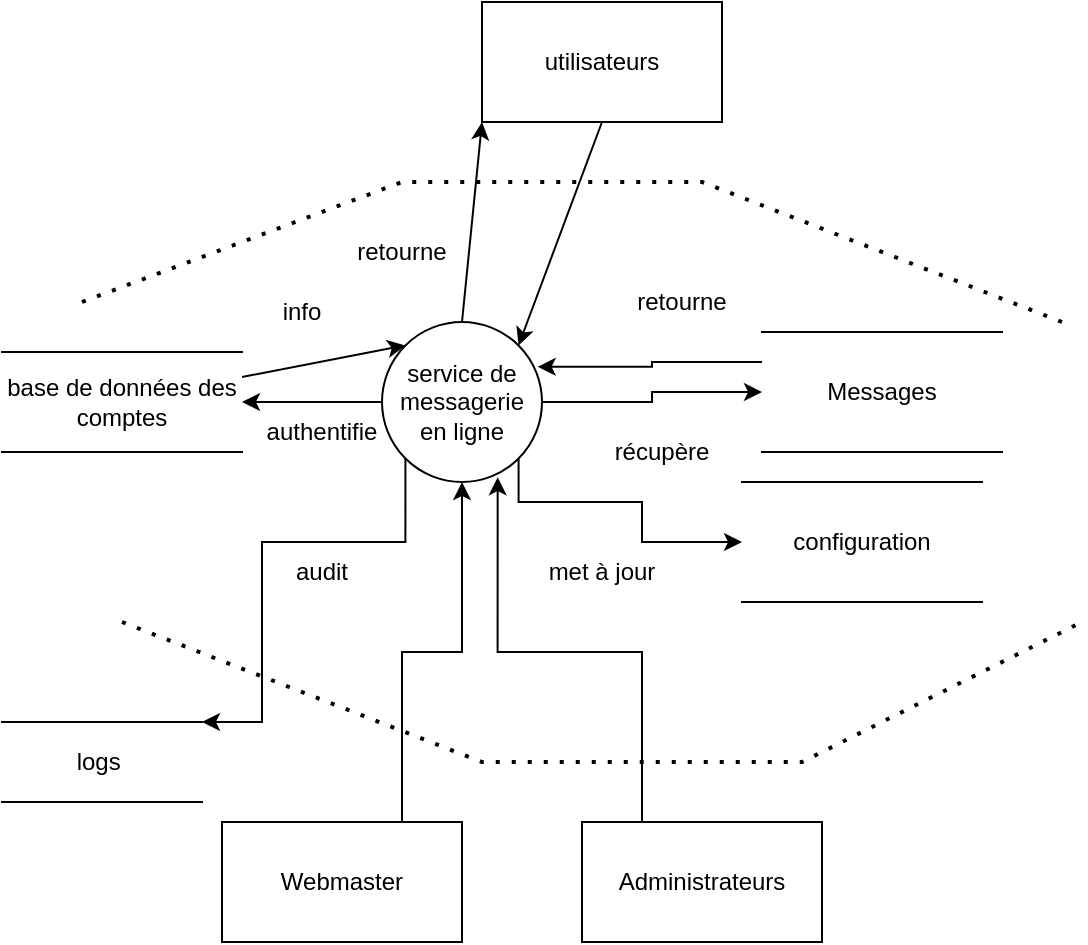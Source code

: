 <mxfile version="16.2.4" type="device"><diagram id="TX13EJa3MRHb1IzmGVI4" name="Page-1"><mxGraphModel dx="686" dy="610" grid="1" gridSize="10" guides="1" tooltips="1" connect="1" arrows="1" fold="1" page="1" pageScale="1" pageWidth="827" pageHeight="1169" math="0" shadow="0"><root><mxCell id="0"/><mxCell id="1" parent="0"/><mxCell id="kRhU3B6iSyct-J8EvH6z-11" style="edgeStyle=orthogonalEdgeStyle;rounded=0;orthogonalLoop=1;jettySize=auto;html=1;exitX=0;exitY=0.5;exitDx=0;exitDy=0;entryX=1;entryY=0.5;entryDx=0;entryDy=0;" edge="1" parent="1" source="kRhU3B6iSyct-J8EvH6z-1" target="kRhU3B6iSyct-J8EvH6z-8"><mxGeometry relative="1" as="geometry"/></mxCell><mxCell id="kRhU3B6iSyct-J8EvH6z-15" style="edgeStyle=orthogonalEdgeStyle;rounded=0;orthogonalLoop=1;jettySize=auto;html=1;exitX=0;exitY=1;exitDx=0;exitDy=0;entryX=1;entryY=0;entryDx=0;entryDy=0;fillColor=#FF0000;" edge="1" parent="1" source="kRhU3B6iSyct-J8EvH6z-1" target="kRhU3B6iSyct-J8EvH6z-14"><mxGeometry relative="1" as="geometry"><Array as="points"><mxPoint x="212" y="280"/><mxPoint x="140" y="280"/><mxPoint x="140" y="370"/></Array></mxGeometry></mxCell><mxCell id="kRhU3B6iSyct-J8EvH6z-19" style="edgeStyle=orthogonalEdgeStyle;rounded=0;orthogonalLoop=1;jettySize=auto;html=1;exitX=1;exitY=0.5;exitDx=0;exitDy=0;entryX=0;entryY=0.5;entryDx=0;entryDy=0;strokeColor=#000000;fillColor=#FF0000;" edge="1" parent="1" source="kRhU3B6iSyct-J8EvH6z-1" target="kRhU3B6iSyct-J8EvH6z-17"><mxGeometry relative="1" as="geometry"/></mxCell><mxCell id="kRhU3B6iSyct-J8EvH6z-24" style="edgeStyle=orthogonalEdgeStyle;rounded=0;orthogonalLoop=1;jettySize=auto;html=1;exitX=1;exitY=1;exitDx=0;exitDy=0;entryX=0;entryY=0.5;entryDx=0;entryDy=0;strokeColor=#000000;fillColor=#FF0000;" edge="1" parent="1" source="kRhU3B6iSyct-J8EvH6z-1" target="kRhU3B6iSyct-J8EvH6z-23"><mxGeometry relative="1" as="geometry"><Array as="points"><mxPoint x="268" y="260"/><mxPoint x="330" y="260"/><mxPoint x="330" y="280"/></Array></mxGeometry></mxCell><mxCell id="kRhU3B6iSyct-J8EvH6z-1" value="service de messagerie en ligne" style="ellipse;whiteSpace=wrap;html=1;aspect=fixed;" vertex="1" parent="1"><mxGeometry x="200" y="170" width="80" height="80" as="geometry"/></mxCell><mxCell id="kRhU3B6iSyct-J8EvH6z-2" value="utilisateurs" style="rounded=0;whiteSpace=wrap;html=1;" vertex="1" parent="1"><mxGeometry x="250" y="10" width="120" height="60" as="geometry"/></mxCell><mxCell id="kRhU3B6iSyct-J8EvH6z-3" value="" style="endArrow=classic;html=1;rounded=0;entryX=0;entryY=1;entryDx=0;entryDy=0;exitX=0.5;exitY=0;exitDx=0;exitDy=0;" edge="1" parent="1" source="kRhU3B6iSyct-J8EvH6z-1" target="kRhU3B6iSyct-J8EvH6z-2"><mxGeometry width="50" height="50" relative="1" as="geometry"><mxPoint x="200" y="170" as="sourcePoint"/><mxPoint x="240" y="110" as="targetPoint"/></mxGeometry></mxCell><mxCell id="kRhU3B6iSyct-J8EvH6z-4" value="" style="endArrow=classic;html=1;rounded=0;exitX=0.5;exitY=1;exitDx=0;exitDy=0;entryX=1;entryY=0;entryDx=0;entryDy=0;" edge="1" parent="1" source="kRhU3B6iSyct-J8EvH6z-2" target="kRhU3B6iSyct-J8EvH6z-1"><mxGeometry width="50" height="50" relative="1" as="geometry"><mxPoint x="180" y="190" as="sourcePoint"/><mxPoint x="230" y="140" as="targetPoint"/></mxGeometry></mxCell><mxCell id="kRhU3B6iSyct-J8EvH6z-5" value="" style="endArrow=none;dashed=1;html=1;dashPattern=1 3;strokeWidth=2;rounded=0;" edge="1" parent="1"><mxGeometry width="50" height="50" relative="1" as="geometry"><mxPoint x="50" y="160" as="sourcePoint"/><mxPoint x="540" y="170" as="targetPoint"/><Array as="points"><mxPoint x="210" y="100"/><mxPoint x="360" y="100"/></Array></mxGeometry></mxCell><mxCell id="kRhU3B6iSyct-J8EvH6z-6" value="" style="endArrow=none;dashed=1;html=1;dashPattern=1 3;strokeWidth=2;rounded=0;" edge="1" parent="1"><mxGeometry width="50" height="50" relative="1" as="geometry"><mxPoint x="70" y="320" as="sourcePoint"/><mxPoint x="550" y="320" as="targetPoint"/><Array as="points"><mxPoint x="250" y="390"/><mxPoint x="410" y="390"/></Array></mxGeometry></mxCell><mxCell id="kRhU3B6iSyct-J8EvH6z-7" value="retourne" style="text;html=1;strokeColor=none;fillColor=none;align=center;verticalAlign=middle;whiteSpace=wrap;rounded=0;" vertex="1" parent="1"><mxGeometry x="180" y="120" width="60" height="30" as="geometry"/></mxCell><mxCell id="kRhU3B6iSyct-J8EvH6z-8" value="base de données des comptes" style="shape=partialRectangle;whiteSpace=wrap;html=1;left=0;right=0;fillColor=none;" vertex="1" parent="1"><mxGeometry x="10" y="185" width="120" height="50" as="geometry"/></mxCell><mxCell id="kRhU3B6iSyct-J8EvH6z-9" value="" style="endArrow=classic;html=1;rounded=0;exitX=1;exitY=0.25;exitDx=0;exitDy=0;entryX=0;entryY=0;entryDx=0;entryDy=0;" edge="1" parent="1" source="kRhU3B6iSyct-J8EvH6z-8" target="kRhU3B6iSyct-J8EvH6z-1"><mxGeometry width="50" height="50" relative="1" as="geometry"><mxPoint x="180" y="260" as="sourcePoint"/><mxPoint x="230" y="210" as="targetPoint"/></mxGeometry></mxCell><mxCell id="kRhU3B6iSyct-J8EvH6z-10" value="info" style="text;html=1;strokeColor=none;fillColor=none;align=center;verticalAlign=middle;whiteSpace=wrap;rounded=0;" vertex="1" parent="1"><mxGeometry x="130" y="150" width="60" height="30" as="geometry"/></mxCell><mxCell id="kRhU3B6iSyct-J8EvH6z-12" value="authentifie" style="text;html=1;strokeColor=none;fillColor=none;align=center;verticalAlign=middle;whiteSpace=wrap;rounded=0;" vertex="1" parent="1"><mxGeometry x="140" y="210" width="60" height="30" as="geometry"/></mxCell><mxCell id="kRhU3B6iSyct-J8EvH6z-14" value="logs&amp;nbsp;" style="shape=partialRectangle;whiteSpace=wrap;html=1;left=0;right=0;fillColor=none;" vertex="1" parent="1"><mxGeometry x="10" y="370" width="100" height="40" as="geometry"/></mxCell><mxCell id="kRhU3B6iSyct-J8EvH6z-16" value="audit" style="text;html=1;strokeColor=none;fillColor=none;align=center;verticalAlign=middle;whiteSpace=wrap;rounded=0;" vertex="1" parent="1"><mxGeometry x="140" y="280" width="60" height="30" as="geometry"/></mxCell><mxCell id="kRhU3B6iSyct-J8EvH6z-18" style="edgeStyle=orthogonalEdgeStyle;rounded=0;orthogonalLoop=1;jettySize=auto;html=1;exitX=0;exitY=0.25;exitDx=0;exitDy=0;strokeColor=#000000;fillColor=#FF0000;entryX=0.973;entryY=0.28;entryDx=0;entryDy=0;entryPerimeter=0;" edge="1" parent="1" source="kRhU3B6iSyct-J8EvH6z-17" target="kRhU3B6iSyct-J8EvH6z-1"><mxGeometry relative="1" as="geometry"><mxPoint x="320" y="205" as="targetPoint"/></mxGeometry></mxCell><mxCell id="kRhU3B6iSyct-J8EvH6z-17" value="Messages" style="shape=partialRectangle;whiteSpace=wrap;html=1;left=0;right=0;fillColor=none;" vertex="1" parent="1"><mxGeometry x="390" y="175" width="120" height="60" as="geometry"/></mxCell><mxCell id="kRhU3B6iSyct-J8EvH6z-20" value="retourne" style="text;html=1;strokeColor=none;fillColor=none;align=center;verticalAlign=middle;whiteSpace=wrap;rounded=0;" vertex="1" parent="1"><mxGeometry x="320" y="145" width="60" height="30" as="geometry"/></mxCell><mxCell id="kRhU3B6iSyct-J8EvH6z-22" value="récupère" style="text;html=1;strokeColor=none;fillColor=none;align=center;verticalAlign=middle;whiteSpace=wrap;rounded=0;" vertex="1" parent="1"><mxGeometry x="310" y="220" width="60" height="30" as="geometry"/></mxCell><mxCell id="kRhU3B6iSyct-J8EvH6z-23" value="configuration" style="shape=partialRectangle;whiteSpace=wrap;html=1;left=0;right=0;fillColor=none;" vertex="1" parent="1"><mxGeometry x="380" y="250" width="120" height="60" as="geometry"/></mxCell><mxCell id="kRhU3B6iSyct-J8EvH6z-27" value="met à jour" style="text;html=1;strokeColor=none;fillColor=none;align=center;verticalAlign=middle;whiteSpace=wrap;rounded=0;" vertex="1" parent="1"><mxGeometry x="280" y="280" width="60" height="30" as="geometry"/></mxCell><mxCell id="kRhU3B6iSyct-J8EvH6z-31" style="edgeStyle=orthogonalEdgeStyle;rounded=0;orthogonalLoop=1;jettySize=auto;html=1;exitX=0.25;exitY=0;exitDx=0;exitDy=0;strokeColor=#000000;fillColor=#FF0000;entryX=0.723;entryY=0.97;entryDx=0;entryDy=0;entryPerimeter=0;" edge="1" parent="1" source="kRhU3B6iSyct-J8EvH6z-28" target="kRhU3B6iSyct-J8EvH6z-1"><mxGeometry relative="1" as="geometry"><mxPoint x="260" y="270" as="targetPoint"/></mxGeometry></mxCell><mxCell id="kRhU3B6iSyct-J8EvH6z-28" value="Administrateurs" style="rounded=0;whiteSpace=wrap;html=1;" vertex="1" parent="1"><mxGeometry x="300" y="420" width="120" height="60" as="geometry"/></mxCell><mxCell id="kRhU3B6iSyct-J8EvH6z-30" style="edgeStyle=orthogonalEdgeStyle;rounded=0;orthogonalLoop=1;jettySize=auto;html=1;exitX=0.75;exitY=0;exitDx=0;exitDy=0;entryX=0.5;entryY=1;entryDx=0;entryDy=0;strokeColor=#000000;fillColor=#FF0000;" edge="1" parent="1" source="kRhU3B6iSyct-J8EvH6z-29" target="kRhU3B6iSyct-J8EvH6z-1"><mxGeometry relative="1" as="geometry"/></mxCell><mxCell id="kRhU3B6iSyct-J8EvH6z-29" value="Webmaster" style="rounded=0;whiteSpace=wrap;html=1;" vertex="1" parent="1"><mxGeometry x="120" y="420" width="120" height="60" as="geometry"/></mxCell></root></mxGraphModel></diagram></mxfile>
